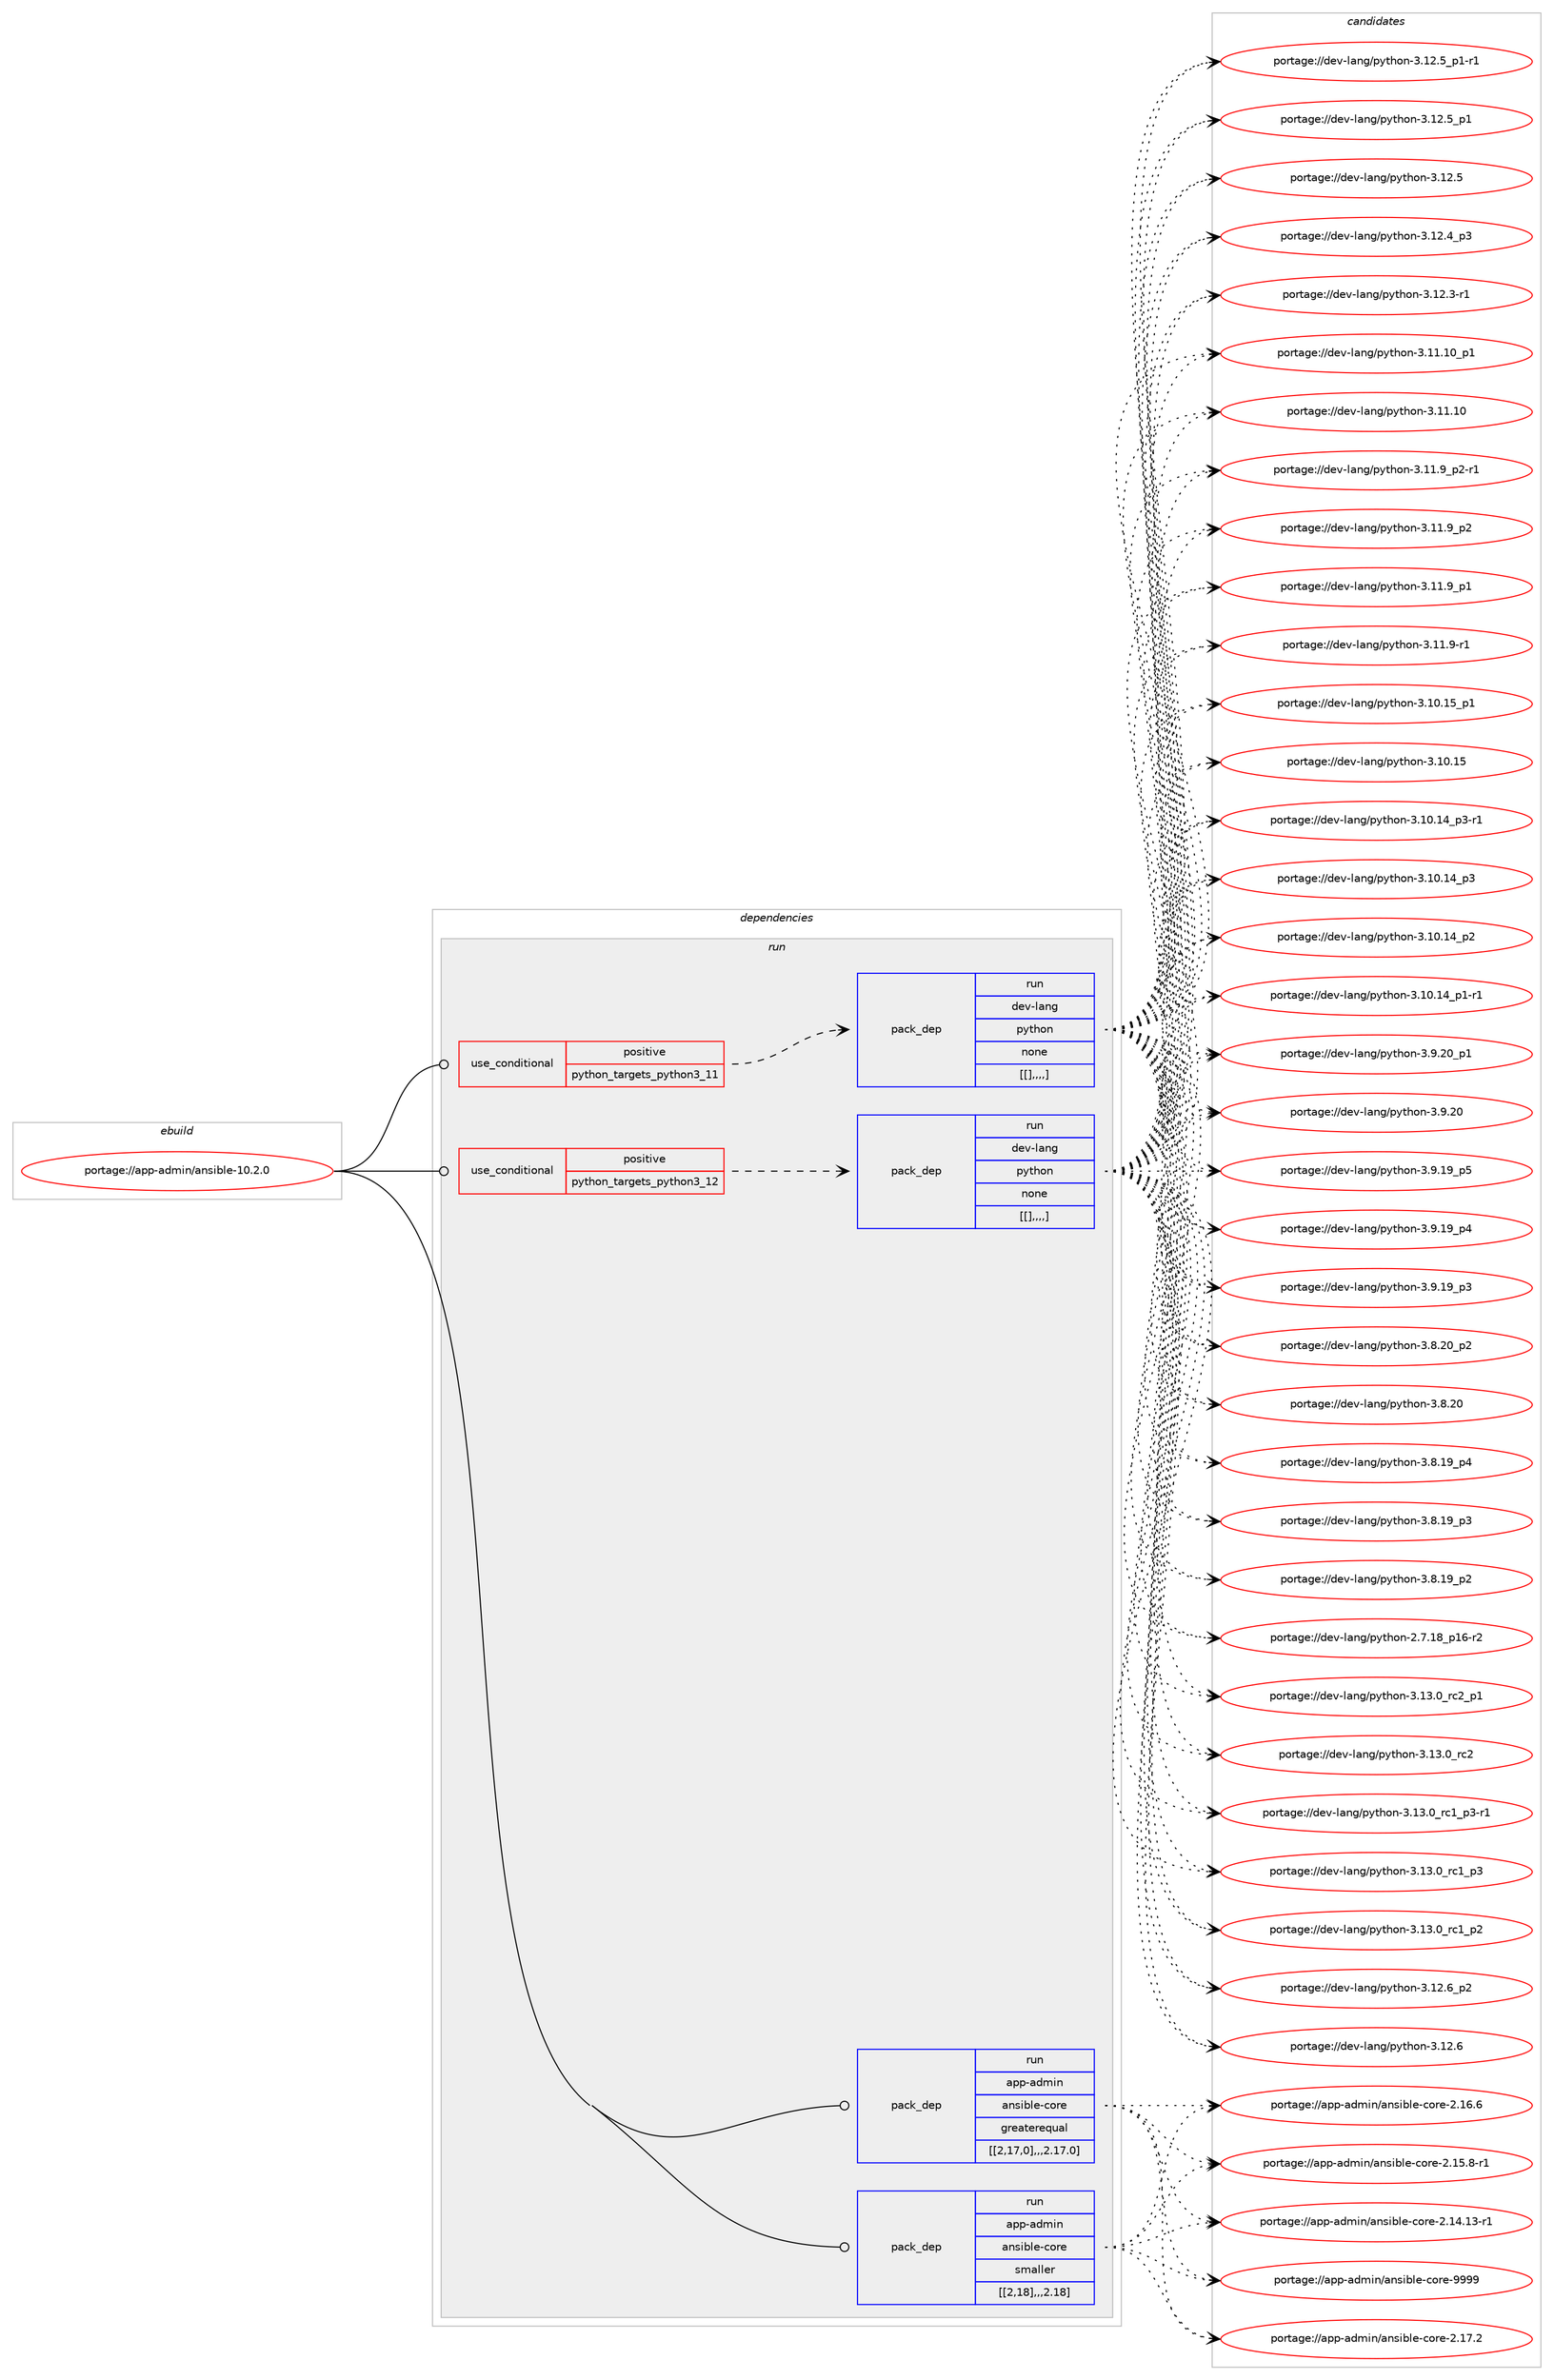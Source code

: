 digraph prolog {

# *************
# Graph options
# *************

newrank=true;
concentrate=true;
compound=true;
graph [rankdir=LR,fontname=Helvetica,fontsize=10,ranksep=1.5];#, ranksep=2.5, nodesep=0.2];
edge  [arrowhead=vee];
node  [fontname=Helvetica,fontsize=10];

# **********
# The ebuild
# **********

subgraph cluster_leftcol {
color=gray;
label=<<i>ebuild</i>>;
id [label="portage://app-admin/ansible-10.2.0", color=red, width=4, href="../app-admin/ansible-10.2.0.svg"];
}

# ****************
# The dependencies
# ****************

subgraph cluster_midcol {
color=gray;
label=<<i>dependencies</i>>;
subgraph cluster_compile {
fillcolor="#eeeeee";
style=filled;
label=<<i>compile</i>>;
}
subgraph cluster_compileandrun {
fillcolor="#eeeeee";
style=filled;
label=<<i>compile and run</i>>;
}
subgraph cluster_run {
fillcolor="#eeeeee";
style=filled;
label=<<i>run</i>>;
subgraph cond292 {
dependency1465 [label=<<TABLE BORDER="0" CELLBORDER="1" CELLSPACING="0" CELLPADDING="4"><TR><TD ROWSPAN="3" CELLPADDING="10">use_conditional</TD></TR><TR><TD>positive</TD></TR><TR><TD>python_targets_python3_11</TD></TR></TABLE>>, shape=none, color=red];
subgraph pack1170 {
dependency1466 [label=<<TABLE BORDER="0" CELLBORDER="1" CELLSPACING="0" CELLPADDING="4" WIDTH="220"><TR><TD ROWSPAN="6" CELLPADDING="30">pack_dep</TD></TR><TR><TD WIDTH="110">run</TD></TR><TR><TD>dev-lang</TD></TR><TR><TD>python</TD></TR><TR><TD>none</TD></TR><TR><TD>[[],,,,]</TD></TR></TABLE>>, shape=none, color=blue];
}
dependency1465:e -> dependency1466:w [weight=20,style="dashed",arrowhead="vee"];
}
id:e -> dependency1465:w [weight=20,style="solid",arrowhead="odot"];
subgraph cond293 {
dependency1467 [label=<<TABLE BORDER="0" CELLBORDER="1" CELLSPACING="0" CELLPADDING="4"><TR><TD ROWSPAN="3" CELLPADDING="10">use_conditional</TD></TR><TR><TD>positive</TD></TR><TR><TD>python_targets_python3_12</TD></TR></TABLE>>, shape=none, color=red];
subgraph pack1171 {
dependency1468 [label=<<TABLE BORDER="0" CELLBORDER="1" CELLSPACING="0" CELLPADDING="4" WIDTH="220"><TR><TD ROWSPAN="6" CELLPADDING="30">pack_dep</TD></TR><TR><TD WIDTH="110">run</TD></TR><TR><TD>dev-lang</TD></TR><TR><TD>python</TD></TR><TR><TD>none</TD></TR><TR><TD>[[],,,,]</TD></TR></TABLE>>, shape=none, color=blue];
}
dependency1467:e -> dependency1468:w [weight=20,style="dashed",arrowhead="vee"];
}
id:e -> dependency1467:w [weight=20,style="solid",arrowhead="odot"];
subgraph pack1172 {
dependency1469 [label=<<TABLE BORDER="0" CELLBORDER="1" CELLSPACING="0" CELLPADDING="4" WIDTH="220"><TR><TD ROWSPAN="6" CELLPADDING="30">pack_dep</TD></TR><TR><TD WIDTH="110">run</TD></TR><TR><TD>app-admin</TD></TR><TR><TD>ansible-core</TD></TR><TR><TD>greaterequal</TD></TR><TR><TD>[[2,17,0],,,2.17.0]</TD></TR></TABLE>>, shape=none, color=blue];
}
id:e -> dependency1469:w [weight=20,style="solid",arrowhead="odot"];
subgraph pack1173 {
dependency1470 [label=<<TABLE BORDER="0" CELLBORDER="1" CELLSPACING="0" CELLPADDING="4" WIDTH="220"><TR><TD ROWSPAN="6" CELLPADDING="30">pack_dep</TD></TR><TR><TD WIDTH="110">run</TD></TR><TR><TD>app-admin</TD></TR><TR><TD>ansible-core</TD></TR><TR><TD>smaller</TD></TR><TR><TD>[[2,18],,,2.18]</TD></TR></TABLE>>, shape=none, color=blue];
}
id:e -> dependency1470:w [weight=20,style="solid",arrowhead="odot"];
}
}

# **************
# The candidates
# **************

subgraph cluster_choices {
rank=same;
color=gray;
label=<<i>candidates</i>>;

subgraph choice1170 {
color=black;
nodesep=1;
choice100101118451089711010347112121116104111110455146495146489511499509511249 [label="portage://dev-lang/python-3.13.0_rc2_p1", color=red, width=4,href="../dev-lang/python-3.13.0_rc2_p1.svg"];
choice10010111845108971101034711212111610411111045514649514648951149950 [label="portage://dev-lang/python-3.13.0_rc2", color=red, width=4,href="../dev-lang/python-3.13.0_rc2.svg"];
choice1001011184510897110103471121211161041111104551464951464895114994995112514511449 [label="portage://dev-lang/python-3.13.0_rc1_p3-r1", color=red, width=4,href="../dev-lang/python-3.13.0_rc1_p3-r1.svg"];
choice100101118451089711010347112121116104111110455146495146489511499499511251 [label="portage://dev-lang/python-3.13.0_rc1_p3", color=red, width=4,href="../dev-lang/python-3.13.0_rc1_p3.svg"];
choice100101118451089711010347112121116104111110455146495146489511499499511250 [label="portage://dev-lang/python-3.13.0_rc1_p2", color=red, width=4,href="../dev-lang/python-3.13.0_rc1_p2.svg"];
choice100101118451089711010347112121116104111110455146495046549511250 [label="portage://dev-lang/python-3.12.6_p2", color=red, width=4,href="../dev-lang/python-3.12.6_p2.svg"];
choice10010111845108971101034711212111610411111045514649504654 [label="portage://dev-lang/python-3.12.6", color=red, width=4,href="../dev-lang/python-3.12.6.svg"];
choice1001011184510897110103471121211161041111104551464950465395112494511449 [label="portage://dev-lang/python-3.12.5_p1-r1", color=red, width=4,href="../dev-lang/python-3.12.5_p1-r1.svg"];
choice100101118451089711010347112121116104111110455146495046539511249 [label="portage://dev-lang/python-3.12.5_p1", color=red, width=4,href="../dev-lang/python-3.12.5_p1.svg"];
choice10010111845108971101034711212111610411111045514649504653 [label="portage://dev-lang/python-3.12.5", color=red, width=4,href="../dev-lang/python-3.12.5.svg"];
choice100101118451089711010347112121116104111110455146495046529511251 [label="portage://dev-lang/python-3.12.4_p3", color=red, width=4,href="../dev-lang/python-3.12.4_p3.svg"];
choice100101118451089711010347112121116104111110455146495046514511449 [label="portage://dev-lang/python-3.12.3-r1", color=red, width=4,href="../dev-lang/python-3.12.3-r1.svg"];
choice10010111845108971101034711212111610411111045514649494649489511249 [label="portage://dev-lang/python-3.11.10_p1", color=red, width=4,href="../dev-lang/python-3.11.10_p1.svg"];
choice1001011184510897110103471121211161041111104551464949464948 [label="portage://dev-lang/python-3.11.10", color=red, width=4,href="../dev-lang/python-3.11.10.svg"];
choice1001011184510897110103471121211161041111104551464949465795112504511449 [label="portage://dev-lang/python-3.11.9_p2-r1", color=red, width=4,href="../dev-lang/python-3.11.9_p2-r1.svg"];
choice100101118451089711010347112121116104111110455146494946579511250 [label="portage://dev-lang/python-3.11.9_p2", color=red, width=4,href="../dev-lang/python-3.11.9_p2.svg"];
choice100101118451089711010347112121116104111110455146494946579511249 [label="portage://dev-lang/python-3.11.9_p1", color=red, width=4,href="../dev-lang/python-3.11.9_p1.svg"];
choice100101118451089711010347112121116104111110455146494946574511449 [label="portage://dev-lang/python-3.11.9-r1", color=red, width=4,href="../dev-lang/python-3.11.9-r1.svg"];
choice10010111845108971101034711212111610411111045514649484649539511249 [label="portage://dev-lang/python-3.10.15_p1", color=red, width=4,href="../dev-lang/python-3.10.15_p1.svg"];
choice1001011184510897110103471121211161041111104551464948464953 [label="portage://dev-lang/python-3.10.15", color=red, width=4,href="../dev-lang/python-3.10.15.svg"];
choice100101118451089711010347112121116104111110455146494846495295112514511449 [label="portage://dev-lang/python-3.10.14_p3-r1", color=red, width=4,href="../dev-lang/python-3.10.14_p3-r1.svg"];
choice10010111845108971101034711212111610411111045514649484649529511251 [label="portage://dev-lang/python-3.10.14_p3", color=red, width=4,href="../dev-lang/python-3.10.14_p3.svg"];
choice10010111845108971101034711212111610411111045514649484649529511250 [label="portage://dev-lang/python-3.10.14_p2", color=red, width=4,href="../dev-lang/python-3.10.14_p2.svg"];
choice100101118451089711010347112121116104111110455146494846495295112494511449 [label="portage://dev-lang/python-3.10.14_p1-r1", color=red, width=4,href="../dev-lang/python-3.10.14_p1-r1.svg"];
choice100101118451089711010347112121116104111110455146574650489511249 [label="portage://dev-lang/python-3.9.20_p1", color=red, width=4,href="../dev-lang/python-3.9.20_p1.svg"];
choice10010111845108971101034711212111610411111045514657465048 [label="portage://dev-lang/python-3.9.20", color=red, width=4,href="../dev-lang/python-3.9.20.svg"];
choice100101118451089711010347112121116104111110455146574649579511253 [label="portage://dev-lang/python-3.9.19_p5", color=red, width=4,href="../dev-lang/python-3.9.19_p5.svg"];
choice100101118451089711010347112121116104111110455146574649579511252 [label="portage://dev-lang/python-3.9.19_p4", color=red, width=4,href="../dev-lang/python-3.9.19_p4.svg"];
choice100101118451089711010347112121116104111110455146574649579511251 [label="portage://dev-lang/python-3.9.19_p3", color=red, width=4,href="../dev-lang/python-3.9.19_p3.svg"];
choice100101118451089711010347112121116104111110455146564650489511250 [label="portage://dev-lang/python-3.8.20_p2", color=red, width=4,href="../dev-lang/python-3.8.20_p2.svg"];
choice10010111845108971101034711212111610411111045514656465048 [label="portage://dev-lang/python-3.8.20", color=red, width=4,href="../dev-lang/python-3.8.20.svg"];
choice100101118451089711010347112121116104111110455146564649579511252 [label="portage://dev-lang/python-3.8.19_p4", color=red, width=4,href="../dev-lang/python-3.8.19_p4.svg"];
choice100101118451089711010347112121116104111110455146564649579511251 [label="portage://dev-lang/python-3.8.19_p3", color=red, width=4,href="../dev-lang/python-3.8.19_p3.svg"];
choice100101118451089711010347112121116104111110455146564649579511250 [label="portage://dev-lang/python-3.8.19_p2", color=red, width=4,href="../dev-lang/python-3.8.19_p2.svg"];
choice100101118451089711010347112121116104111110455046554649569511249544511450 [label="portage://dev-lang/python-2.7.18_p16-r2", color=red, width=4,href="../dev-lang/python-2.7.18_p16-r2.svg"];
dependency1466:e -> choice100101118451089711010347112121116104111110455146495146489511499509511249:w [style=dotted,weight="100"];
dependency1466:e -> choice10010111845108971101034711212111610411111045514649514648951149950:w [style=dotted,weight="100"];
dependency1466:e -> choice1001011184510897110103471121211161041111104551464951464895114994995112514511449:w [style=dotted,weight="100"];
dependency1466:e -> choice100101118451089711010347112121116104111110455146495146489511499499511251:w [style=dotted,weight="100"];
dependency1466:e -> choice100101118451089711010347112121116104111110455146495146489511499499511250:w [style=dotted,weight="100"];
dependency1466:e -> choice100101118451089711010347112121116104111110455146495046549511250:w [style=dotted,weight="100"];
dependency1466:e -> choice10010111845108971101034711212111610411111045514649504654:w [style=dotted,weight="100"];
dependency1466:e -> choice1001011184510897110103471121211161041111104551464950465395112494511449:w [style=dotted,weight="100"];
dependency1466:e -> choice100101118451089711010347112121116104111110455146495046539511249:w [style=dotted,weight="100"];
dependency1466:e -> choice10010111845108971101034711212111610411111045514649504653:w [style=dotted,weight="100"];
dependency1466:e -> choice100101118451089711010347112121116104111110455146495046529511251:w [style=dotted,weight="100"];
dependency1466:e -> choice100101118451089711010347112121116104111110455146495046514511449:w [style=dotted,weight="100"];
dependency1466:e -> choice10010111845108971101034711212111610411111045514649494649489511249:w [style=dotted,weight="100"];
dependency1466:e -> choice1001011184510897110103471121211161041111104551464949464948:w [style=dotted,weight="100"];
dependency1466:e -> choice1001011184510897110103471121211161041111104551464949465795112504511449:w [style=dotted,weight="100"];
dependency1466:e -> choice100101118451089711010347112121116104111110455146494946579511250:w [style=dotted,weight="100"];
dependency1466:e -> choice100101118451089711010347112121116104111110455146494946579511249:w [style=dotted,weight="100"];
dependency1466:e -> choice100101118451089711010347112121116104111110455146494946574511449:w [style=dotted,weight="100"];
dependency1466:e -> choice10010111845108971101034711212111610411111045514649484649539511249:w [style=dotted,weight="100"];
dependency1466:e -> choice1001011184510897110103471121211161041111104551464948464953:w [style=dotted,weight="100"];
dependency1466:e -> choice100101118451089711010347112121116104111110455146494846495295112514511449:w [style=dotted,weight="100"];
dependency1466:e -> choice10010111845108971101034711212111610411111045514649484649529511251:w [style=dotted,weight="100"];
dependency1466:e -> choice10010111845108971101034711212111610411111045514649484649529511250:w [style=dotted,weight="100"];
dependency1466:e -> choice100101118451089711010347112121116104111110455146494846495295112494511449:w [style=dotted,weight="100"];
dependency1466:e -> choice100101118451089711010347112121116104111110455146574650489511249:w [style=dotted,weight="100"];
dependency1466:e -> choice10010111845108971101034711212111610411111045514657465048:w [style=dotted,weight="100"];
dependency1466:e -> choice100101118451089711010347112121116104111110455146574649579511253:w [style=dotted,weight="100"];
dependency1466:e -> choice100101118451089711010347112121116104111110455146574649579511252:w [style=dotted,weight="100"];
dependency1466:e -> choice100101118451089711010347112121116104111110455146574649579511251:w [style=dotted,weight="100"];
dependency1466:e -> choice100101118451089711010347112121116104111110455146564650489511250:w [style=dotted,weight="100"];
dependency1466:e -> choice10010111845108971101034711212111610411111045514656465048:w [style=dotted,weight="100"];
dependency1466:e -> choice100101118451089711010347112121116104111110455146564649579511252:w [style=dotted,weight="100"];
dependency1466:e -> choice100101118451089711010347112121116104111110455146564649579511251:w [style=dotted,weight="100"];
dependency1466:e -> choice100101118451089711010347112121116104111110455146564649579511250:w [style=dotted,weight="100"];
dependency1466:e -> choice100101118451089711010347112121116104111110455046554649569511249544511450:w [style=dotted,weight="100"];
}
subgraph choice1171 {
color=black;
nodesep=1;
choice100101118451089711010347112121116104111110455146495146489511499509511249 [label="portage://dev-lang/python-3.13.0_rc2_p1", color=red, width=4,href="../dev-lang/python-3.13.0_rc2_p1.svg"];
choice10010111845108971101034711212111610411111045514649514648951149950 [label="portage://dev-lang/python-3.13.0_rc2", color=red, width=4,href="../dev-lang/python-3.13.0_rc2.svg"];
choice1001011184510897110103471121211161041111104551464951464895114994995112514511449 [label="portage://dev-lang/python-3.13.0_rc1_p3-r1", color=red, width=4,href="../dev-lang/python-3.13.0_rc1_p3-r1.svg"];
choice100101118451089711010347112121116104111110455146495146489511499499511251 [label="portage://dev-lang/python-3.13.0_rc1_p3", color=red, width=4,href="../dev-lang/python-3.13.0_rc1_p3.svg"];
choice100101118451089711010347112121116104111110455146495146489511499499511250 [label="portage://dev-lang/python-3.13.0_rc1_p2", color=red, width=4,href="../dev-lang/python-3.13.0_rc1_p2.svg"];
choice100101118451089711010347112121116104111110455146495046549511250 [label="portage://dev-lang/python-3.12.6_p2", color=red, width=4,href="../dev-lang/python-3.12.6_p2.svg"];
choice10010111845108971101034711212111610411111045514649504654 [label="portage://dev-lang/python-3.12.6", color=red, width=4,href="../dev-lang/python-3.12.6.svg"];
choice1001011184510897110103471121211161041111104551464950465395112494511449 [label="portage://dev-lang/python-3.12.5_p1-r1", color=red, width=4,href="../dev-lang/python-3.12.5_p1-r1.svg"];
choice100101118451089711010347112121116104111110455146495046539511249 [label="portage://dev-lang/python-3.12.5_p1", color=red, width=4,href="../dev-lang/python-3.12.5_p1.svg"];
choice10010111845108971101034711212111610411111045514649504653 [label="portage://dev-lang/python-3.12.5", color=red, width=4,href="../dev-lang/python-3.12.5.svg"];
choice100101118451089711010347112121116104111110455146495046529511251 [label="portage://dev-lang/python-3.12.4_p3", color=red, width=4,href="../dev-lang/python-3.12.4_p3.svg"];
choice100101118451089711010347112121116104111110455146495046514511449 [label="portage://dev-lang/python-3.12.3-r1", color=red, width=4,href="../dev-lang/python-3.12.3-r1.svg"];
choice10010111845108971101034711212111610411111045514649494649489511249 [label="portage://dev-lang/python-3.11.10_p1", color=red, width=4,href="../dev-lang/python-3.11.10_p1.svg"];
choice1001011184510897110103471121211161041111104551464949464948 [label="portage://dev-lang/python-3.11.10", color=red, width=4,href="../dev-lang/python-3.11.10.svg"];
choice1001011184510897110103471121211161041111104551464949465795112504511449 [label="portage://dev-lang/python-3.11.9_p2-r1", color=red, width=4,href="../dev-lang/python-3.11.9_p2-r1.svg"];
choice100101118451089711010347112121116104111110455146494946579511250 [label="portage://dev-lang/python-3.11.9_p2", color=red, width=4,href="../dev-lang/python-3.11.9_p2.svg"];
choice100101118451089711010347112121116104111110455146494946579511249 [label="portage://dev-lang/python-3.11.9_p1", color=red, width=4,href="../dev-lang/python-3.11.9_p1.svg"];
choice100101118451089711010347112121116104111110455146494946574511449 [label="portage://dev-lang/python-3.11.9-r1", color=red, width=4,href="../dev-lang/python-3.11.9-r1.svg"];
choice10010111845108971101034711212111610411111045514649484649539511249 [label="portage://dev-lang/python-3.10.15_p1", color=red, width=4,href="../dev-lang/python-3.10.15_p1.svg"];
choice1001011184510897110103471121211161041111104551464948464953 [label="portage://dev-lang/python-3.10.15", color=red, width=4,href="../dev-lang/python-3.10.15.svg"];
choice100101118451089711010347112121116104111110455146494846495295112514511449 [label="portage://dev-lang/python-3.10.14_p3-r1", color=red, width=4,href="../dev-lang/python-3.10.14_p3-r1.svg"];
choice10010111845108971101034711212111610411111045514649484649529511251 [label="portage://dev-lang/python-3.10.14_p3", color=red, width=4,href="../dev-lang/python-3.10.14_p3.svg"];
choice10010111845108971101034711212111610411111045514649484649529511250 [label="portage://dev-lang/python-3.10.14_p2", color=red, width=4,href="../dev-lang/python-3.10.14_p2.svg"];
choice100101118451089711010347112121116104111110455146494846495295112494511449 [label="portage://dev-lang/python-3.10.14_p1-r1", color=red, width=4,href="../dev-lang/python-3.10.14_p1-r1.svg"];
choice100101118451089711010347112121116104111110455146574650489511249 [label="portage://dev-lang/python-3.9.20_p1", color=red, width=4,href="../dev-lang/python-3.9.20_p1.svg"];
choice10010111845108971101034711212111610411111045514657465048 [label="portage://dev-lang/python-3.9.20", color=red, width=4,href="../dev-lang/python-3.9.20.svg"];
choice100101118451089711010347112121116104111110455146574649579511253 [label="portage://dev-lang/python-3.9.19_p5", color=red, width=4,href="../dev-lang/python-3.9.19_p5.svg"];
choice100101118451089711010347112121116104111110455146574649579511252 [label="portage://dev-lang/python-3.9.19_p4", color=red, width=4,href="../dev-lang/python-3.9.19_p4.svg"];
choice100101118451089711010347112121116104111110455146574649579511251 [label="portage://dev-lang/python-3.9.19_p3", color=red, width=4,href="../dev-lang/python-3.9.19_p3.svg"];
choice100101118451089711010347112121116104111110455146564650489511250 [label="portage://dev-lang/python-3.8.20_p2", color=red, width=4,href="../dev-lang/python-3.8.20_p2.svg"];
choice10010111845108971101034711212111610411111045514656465048 [label="portage://dev-lang/python-3.8.20", color=red, width=4,href="../dev-lang/python-3.8.20.svg"];
choice100101118451089711010347112121116104111110455146564649579511252 [label="portage://dev-lang/python-3.8.19_p4", color=red, width=4,href="../dev-lang/python-3.8.19_p4.svg"];
choice100101118451089711010347112121116104111110455146564649579511251 [label="portage://dev-lang/python-3.8.19_p3", color=red, width=4,href="../dev-lang/python-3.8.19_p3.svg"];
choice100101118451089711010347112121116104111110455146564649579511250 [label="portage://dev-lang/python-3.8.19_p2", color=red, width=4,href="../dev-lang/python-3.8.19_p2.svg"];
choice100101118451089711010347112121116104111110455046554649569511249544511450 [label="portage://dev-lang/python-2.7.18_p16-r2", color=red, width=4,href="../dev-lang/python-2.7.18_p16-r2.svg"];
dependency1468:e -> choice100101118451089711010347112121116104111110455146495146489511499509511249:w [style=dotted,weight="100"];
dependency1468:e -> choice10010111845108971101034711212111610411111045514649514648951149950:w [style=dotted,weight="100"];
dependency1468:e -> choice1001011184510897110103471121211161041111104551464951464895114994995112514511449:w [style=dotted,weight="100"];
dependency1468:e -> choice100101118451089711010347112121116104111110455146495146489511499499511251:w [style=dotted,weight="100"];
dependency1468:e -> choice100101118451089711010347112121116104111110455146495146489511499499511250:w [style=dotted,weight="100"];
dependency1468:e -> choice100101118451089711010347112121116104111110455146495046549511250:w [style=dotted,weight="100"];
dependency1468:e -> choice10010111845108971101034711212111610411111045514649504654:w [style=dotted,weight="100"];
dependency1468:e -> choice1001011184510897110103471121211161041111104551464950465395112494511449:w [style=dotted,weight="100"];
dependency1468:e -> choice100101118451089711010347112121116104111110455146495046539511249:w [style=dotted,weight="100"];
dependency1468:e -> choice10010111845108971101034711212111610411111045514649504653:w [style=dotted,weight="100"];
dependency1468:e -> choice100101118451089711010347112121116104111110455146495046529511251:w [style=dotted,weight="100"];
dependency1468:e -> choice100101118451089711010347112121116104111110455146495046514511449:w [style=dotted,weight="100"];
dependency1468:e -> choice10010111845108971101034711212111610411111045514649494649489511249:w [style=dotted,weight="100"];
dependency1468:e -> choice1001011184510897110103471121211161041111104551464949464948:w [style=dotted,weight="100"];
dependency1468:e -> choice1001011184510897110103471121211161041111104551464949465795112504511449:w [style=dotted,weight="100"];
dependency1468:e -> choice100101118451089711010347112121116104111110455146494946579511250:w [style=dotted,weight="100"];
dependency1468:e -> choice100101118451089711010347112121116104111110455146494946579511249:w [style=dotted,weight="100"];
dependency1468:e -> choice100101118451089711010347112121116104111110455146494946574511449:w [style=dotted,weight="100"];
dependency1468:e -> choice10010111845108971101034711212111610411111045514649484649539511249:w [style=dotted,weight="100"];
dependency1468:e -> choice1001011184510897110103471121211161041111104551464948464953:w [style=dotted,weight="100"];
dependency1468:e -> choice100101118451089711010347112121116104111110455146494846495295112514511449:w [style=dotted,weight="100"];
dependency1468:e -> choice10010111845108971101034711212111610411111045514649484649529511251:w [style=dotted,weight="100"];
dependency1468:e -> choice10010111845108971101034711212111610411111045514649484649529511250:w [style=dotted,weight="100"];
dependency1468:e -> choice100101118451089711010347112121116104111110455146494846495295112494511449:w [style=dotted,weight="100"];
dependency1468:e -> choice100101118451089711010347112121116104111110455146574650489511249:w [style=dotted,weight="100"];
dependency1468:e -> choice10010111845108971101034711212111610411111045514657465048:w [style=dotted,weight="100"];
dependency1468:e -> choice100101118451089711010347112121116104111110455146574649579511253:w [style=dotted,weight="100"];
dependency1468:e -> choice100101118451089711010347112121116104111110455146574649579511252:w [style=dotted,weight="100"];
dependency1468:e -> choice100101118451089711010347112121116104111110455146574649579511251:w [style=dotted,weight="100"];
dependency1468:e -> choice100101118451089711010347112121116104111110455146564650489511250:w [style=dotted,weight="100"];
dependency1468:e -> choice10010111845108971101034711212111610411111045514656465048:w [style=dotted,weight="100"];
dependency1468:e -> choice100101118451089711010347112121116104111110455146564649579511252:w [style=dotted,weight="100"];
dependency1468:e -> choice100101118451089711010347112121116104111110455146564649579511251:w [style=dotted,weight="100"];
dependency1468:e -> choice100101118451089711010347112121116104111110455146564649579511250:w [style=dotted,weight="100"];
dependency1468:e -> choice100101118451089711010347112121116104111110455046554649569511249544511450:w [style=dotted,weight="100"];
}
subgraph choice1172 {
color=black;
nodesep=1;
choice97112112459710010910511047971101151059810810145991111141014557575757 [label="portage://app-admin/ansible-core-9999", color=red, width=4,href="../app-admin/ansible-core-9999.svg"];
choice971121124597100109105110479711011510598108101459911111410145504649554650 [label="portage://app-admin/ansible-core-2.17.2", color=red, width=4,href="../app-admin/ansible-core-2.17.2.svg"];
choice971121124597100109105110479711011510598108101459911111410145504649544654 [label="portage://app-admin/ansible-core-2.16.6", color=red, width=4,href="../app-admin/ansible-core-2.16.6.svg"];
choice9711211245971001091051104797110115105981081014599111114101455046495346564511449 [label="portage://app-admin/ansible-core-2.15.8-r1", color=red, width=4,href="../app-admin/ansible-core-2.15.8-r1.svg"];
choice971121124597100109105110479711011510598108101459911111410145504649524649514511449 [label="portage://app-admin/ansible-core-2.14.13-r1", color=red, width=4,href="../app-admin/ansible-core-2.14.13-r1.svg"];
dependency1469:e -> choice97112112459710010910511047971101151059810810145991111141014557575757:w [style=dotted,weight="100"];
dependency1469:e -> choice971121124597100109105110479711011510598108101459911111410145504649554650:w [style=dotted,weight="100"];
dependency1469:e -> choice971121124597100109105110479711011510598108101459911111410145504649544654:w [style=dotted,weight="100"];
dependency1469:e -> choice9711211245971001091051104797110115105981081014599111114101455046495346564511449:w [style=dotted,weight="100"];
dependency1469:e -> choice971121124597100109105110479711011510598108101459911111410145504649524649514511449:w [style=dotted,weight="100"];
}
subgraph choice1173 {
color=black;
nodesep=1;
choice97112112459710010910511047971101151059810810145991111141014557575757 [label="portage://app-admin/ansible-core-9999", color=red, width=4,href="../app-admin/ansible-core-9999.svg"];
choice971121124597100109105110479711011510598108101459911111410145504649554650 [label="portage://app-admin/ansible-core-2.17.2", color=red, width=4,href="../app-admin/ansible-core-2.17.2.svg"];
choice971121124597100109105110479711011510598108101459911111410145504649544654 [label="portage://app-admin/ansible-core-2.16.6", color=red, width=4,href="../app-admin/ansible-core-2.16.6.svg"];
choice9711211245971001091051104797110115105981081014599111114101455046495346564511449 [label="portage://app-admin/ansible-core-2.15.8-r1", color=red, width=4,href="../app-admin/ansible-core-2.15.8-r1.svg"];
choice971121124597100109105110479711011510598108101459911111410145504649524649514511449 [label="portage://app-admin/ansible-core-2.14.13-r1", color=red, width=4,href="../app-admin/ansible-core-2.14.13-r1.svg"];
dependency1470:e -> choice97112112459710010910511047971101151059810810145991111141014557575757:w [style=dotted,weight="100"];
dependency1470:e -> choice971121124597100109105110479711011510598108101459911111410145504649554650:w [style=dotted,weight="100"];
dependency1470:e -> choice971121124597100109105110479711011510598108101459911111410145504649544654:w [style=dotted,weight="100"];
dependency1470:e -> choice9711211245971001091051104797110115105981081014599111114101455046495346564511449:w [style=dotted,weight="100"];
dependency1470:e -> choice971121124597100109105110479711011510598108101459911111410145504649524649514511449:w [style=dotted,weight="100"];
}
}

}
